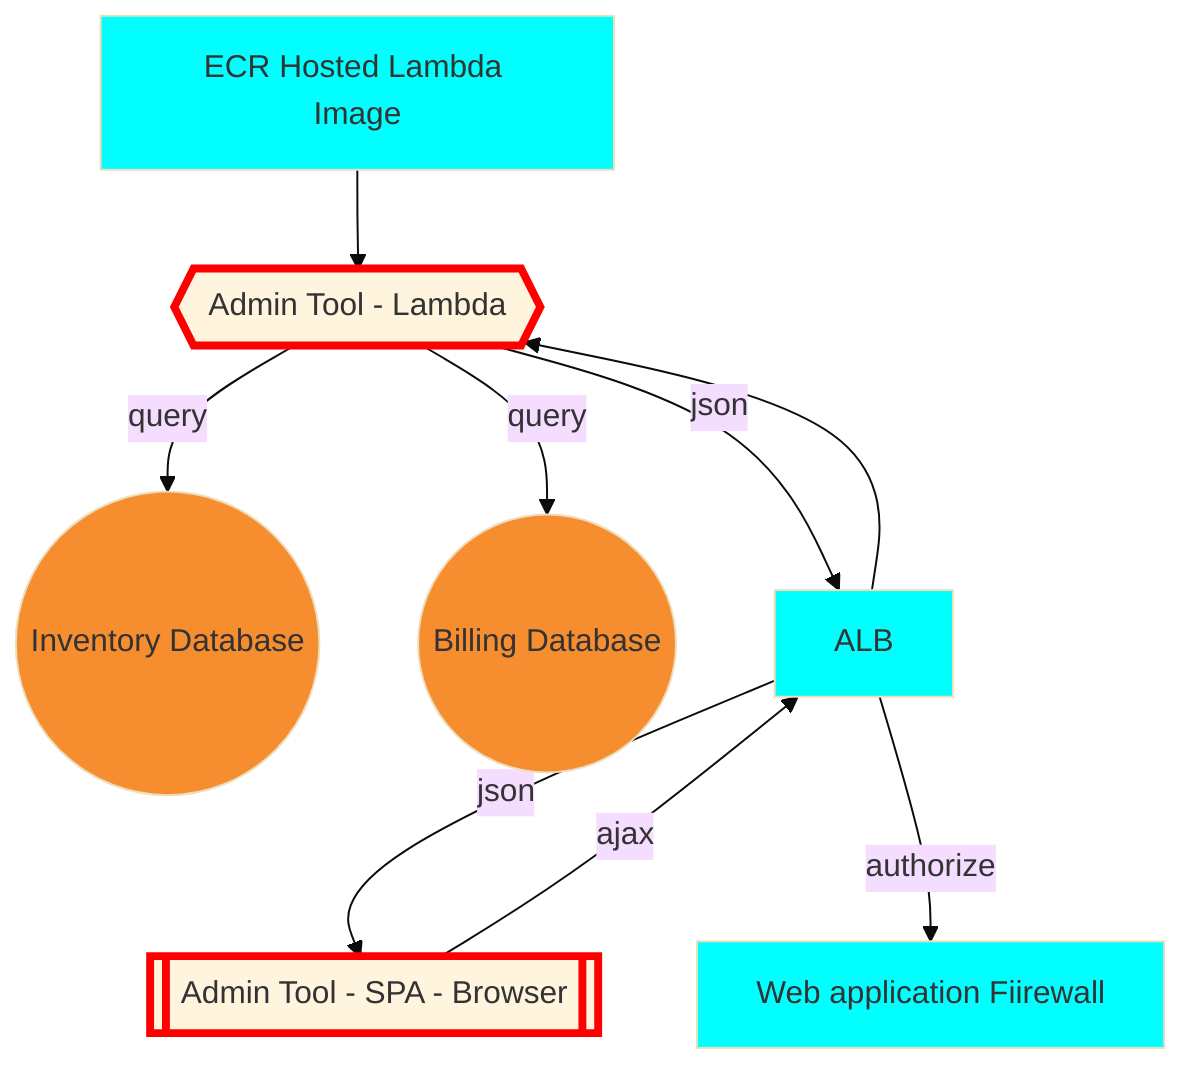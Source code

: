 %%{init: {'theme': 'base'}}%%
graph TD
  RDSINV((Inventory Database))
  RDSBILL((Billing Database))
  ADMIN{{Admin Tool - Lambda}}
  ADMINWEB[[Admin Tool - SPA - Browser]]
  WAF[Web application Fiirewall]
  ECR[ECR Hosted Lambda Image]

  ADMIN --> |query| RDSBILL
  ADMIN --> |query| RDSINV
  ALB --> ADMIN
  ADMIN --> |json| ALB
  ADMINWEB --> |ajax| ALB
  ALB --> |json| ADMINWEB
  ALB --> |authorize| WAF
  ECR --> ADMIN

  style RDSINV fill:#F68D2F
  style RDSBILL fill:#F68D2F
  style ADMIN stroke:red,stroke-width:4px
  style ADMINWEB stroke:red,stroke-width:4px
  style ALB fill:cyan
  style WAF fill:cyan
  style ECR fill:cyan